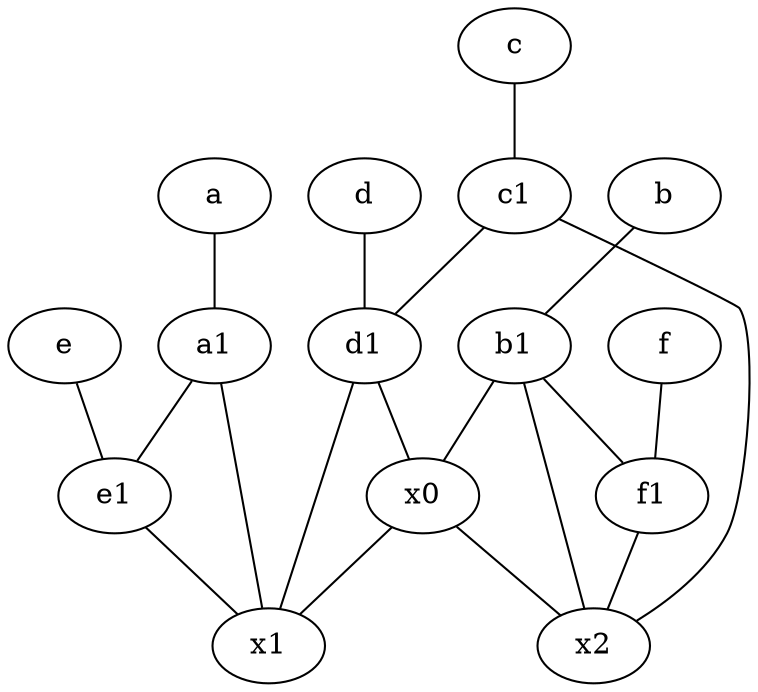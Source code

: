graph {
	node [labelfontsize=50]
	a1 [labelfontsize=50 pos="8,3!"]
	x2 [labelfontsize=50]
	b [labelfontsize=50 pos="10,4!"]
	c [labelfontsize=50 pos="4.5,2!"]
	c1 [labelfontsize=50 pos="4.5,3!"]
	e1 [labelfontsize=50 pos="7,7!"]
	f1 [labelfontsize=50 pos="3,8!"]
	d1 [labelfontsize=50 pos="3,5!"]
	f [labelfontsize=50 pos="3,9!"]
	a [labelfontsize=50 pos="8,2!"]
	x1 [labelfontsize=50]
	x0 [labelfontsize=50]
	d [labelfontsize=50 pos="2,5!"]
	e [labelfontsize=50 pos="7,9!"]
	b1 [labelfontsize=50 pos="9,4!"]
	b -- b1
	x0 -- x1
	c -- c1
	c1 -- d1
	a1 -- e1
	d1 -- x0
	a1 -- x1
	b1 -- f1
	d1 -- x1
	x0 -- x2
	d -- d1
	e1 -- x1
	f1 -- x2
	f -- f1
	b1 -- x0
	b1 -- x2
	c1 -- x2
	e -- e1
	a -- a1
}
